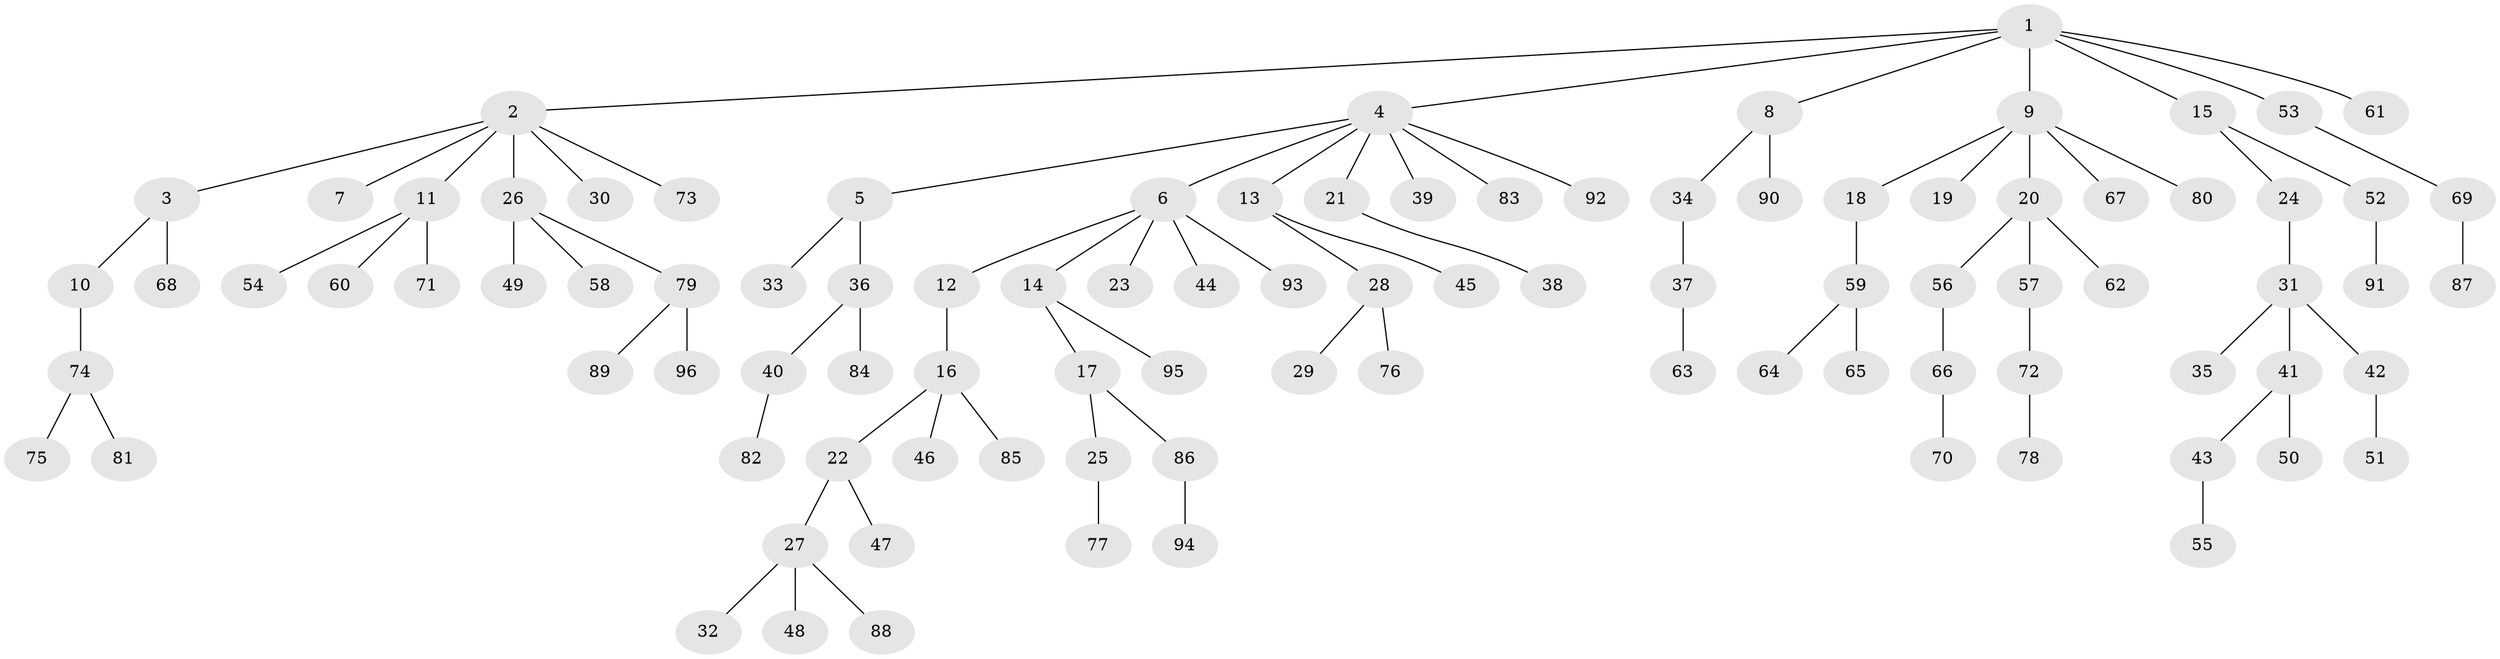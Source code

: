 // Generated by graph-tools (version 1.1) at 2025/50/03/09/25 03:50:22]
// undirected, 96 vertices, 95 edges
graph export_dot {
graph [start="1"]
  node [color=gray90,style=filled];
  1;
  2;
  3;
  4;
  5;
  6;
  7;
  8;
  9;
  10;
  11;
  12;
  13;
  14;
  15;
  16;
  17;
  18;
  19;
  20;
  21;
  22;
  23;
  24;
  25;
  26;
  27;
  28;
  29;
  30;
  31;
  32;
  33;
  34;
  35;
  36;
  37;
  38;
  39;
  40;
  41;
  42;
  43;
  44;
  45;
  46;
  47;
  48;
  49;
  50;
  51;
  52;
  53;
  54;
  55;
  56;
  57;
  58;
  59;
  60;
  61;
  62;
  63;
  64;
  65;
  66;
  67;
  68;
  69;
  70;
  71;
  72;
  73;
  74;
  75;
  76;
  77;
  78;
  79;
  80;
  81;
  82;
  83;
  84;
  85;
  86;
  87;
  88;
  89;
  90;
  91;
  92;
  93;
  94;
  95;
  96;
  1 -- 2;
  1 -- 4;
  1 -- 8;
  1 -- 9;
  1 -- 15;
  1 -- 53;
  1 -- 61;
  2 -- 3;
  2 -- 7;
  2 -- 11;
  2 -- 26;
  2 -- 30;
  2 -- 73;
  3 -- 10;
  3 -- 68;
  4 -- 5;
  4 -- 6;
  4 -- 13;
  4 -- 21;
  4 -- 39;
  4 -- 83;
  4 -- 92;
  5 -- 33;
  5 -- 36;
  6 -- 12;
  6 -- 14;
  6 -- 23;
  6 -- 44;
  6 -- 93;
  8 -- 34;
  8 -- 90;
  9 -- 18;
  9 -- 19;
  9 -- 20;
  9 -- 67;
  9 -- 80;
  10 -- 74;
  11 -- 54;
  11 -- 60;
  11 -- 71;
  12 -- 16;
  13 -- 28;
  13 -- 45;
  14 -- 17;
  14 -- 95;
  15 -- 24;
  15 -- 52;
  16 -- 22;
  16 -- 46;
  16 -- 85;
  17 -- 25;
  17 -- 86;
  18 -- 59;
  20 -- 56;
  20 -- 57;
  20 -- 62;
  21 -- 38;
  22 -- 27;
  22 -- 47;
  24 -- 31;
  25 -- 77;
  26 -- 49;
  26 -- 58;
  26 -- 79;
  27 -- 32;
  27 -- 48;
  27 -- 88;
  28 -- 29;
  28 -- 76;
  31 -- 35;
  31 -- 41;
  31 -- 42;
  34 -- 37;
  36 -- 40;
  36 -- 84;
  37 -- 63;
  40 -- 82;
  41 -- 43;
  41 -- 50;
  42 -- 51;
  43 -- 55;
  52 -- 91;
  53 -- 69;
  56 -- 66;
  57 -- 72;
  59 -- 64;
  59 -- 65;
  66 -- 70;
  69 -- 87;
  72 -- 78;
  74 -- 75;
  74 -- 81;
  79 -- 89;
  79 -- 96;
  86 -- 94;
}
